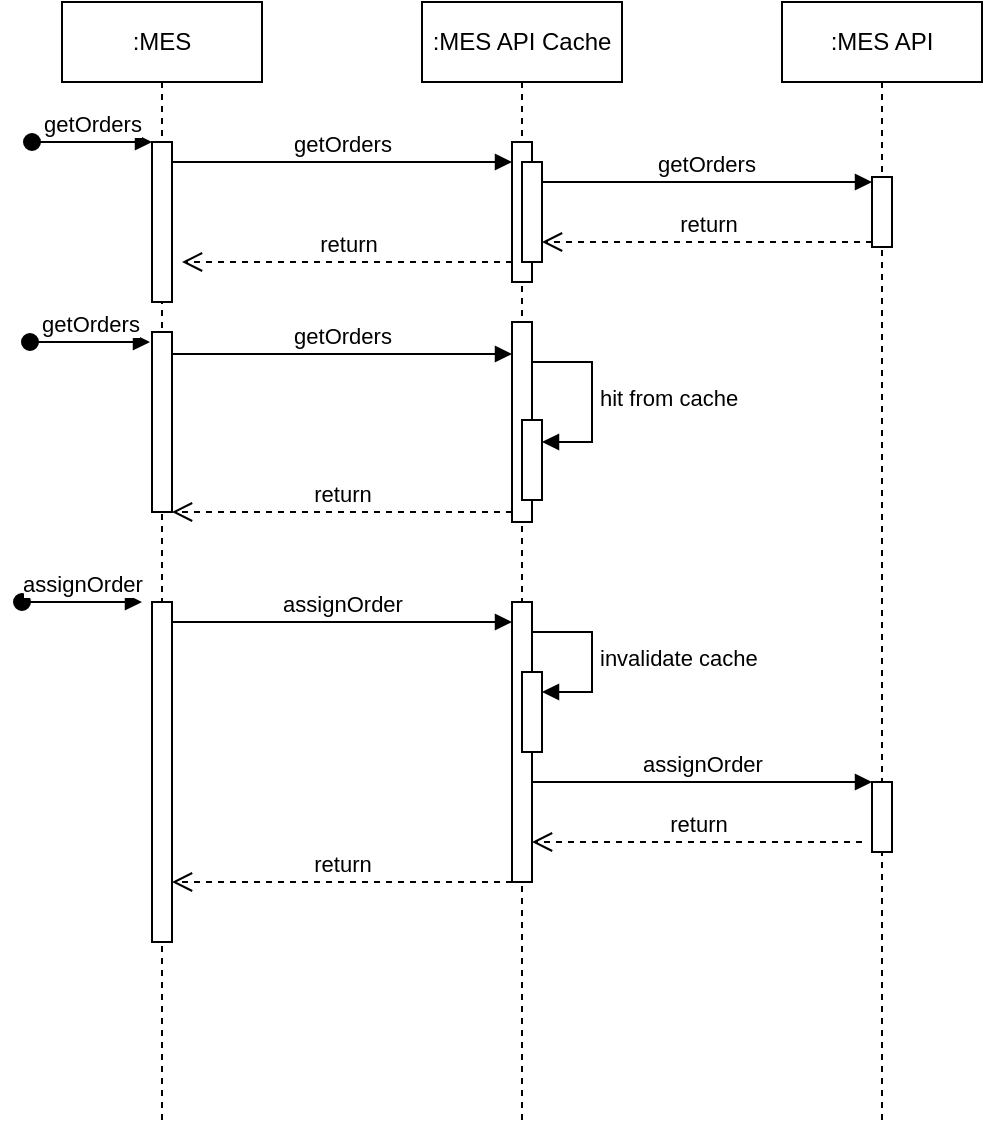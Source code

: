 <mxfile version="26.0.14">
  <diagram name="Page-1" id="2YBvvXClWsGukQMizWep">
    <mxGraphModel dx="1556" dy="897" grid="1" gridSize="10" guides="1" tooltips="1" connect="1" arrows="1" fold="1" page="1" pageScale="1" pageWidth="850" pageHeight="1100" math="0" shadow="0">
      <root>
        <mxCell id="0" />
        <mxCell id="1" parent="0" />
        <mxCell id="aM9ryv3xv72pqoxQDRHE-1" value=":MES" style="shape=umlLifeline;perimeter=lifelinePerimeter;whiteSpace=wrap;html=1;container=0;dropTarget=0;collapsible=0;recursiveResize=0;outlineConnect=0;portConstraint=eastwest;newEdgeStyle={&quot;edgeStyle&quot;:&quot;elbowEdgeStyle&quot;,&quot;elbow&quot;:&quot;vertical&quot;,&quot;curved&quot;:0,&quot;rounded&quot;:0};" parent="1" vertex="1">
          <mxGeometry x="40" y="40" width="100" height="560" as="geometry" />
        </mxCell>
        <mxCell id="aM9ryv3xv72pqoxQDRHE-2" value="" style="html=1;points=[];perimeter=orthogonalPerimeter;outlineConnect=0;targetShapes=umlLifeline;portConstraint=eastwest;newEdgeStyle={&quot;edgeStyle&quot;:&quot;elbowEdgeStyle&quot;,&quot;elbow&quot;:&quot;vertical&quot;,&quot;curved&quot;:0,&quot;rounded&quot;:0};" parent="aM9ryv3xv72pqoxQDRHE-1" vertex="1">
          <mxGeometry x="45" y="165" width="10" height="90" as="geometry" />
        </mxCell>
        <mxCell id="aM9ryv3xv72pqoxQDRHE-3" value="getOrders" style="html=1;verticalAlign=bottom;startArrow=oval;endArrow=block;startSize=8;edgeStyle=elbowEdgeStyle;elbow=vertical;curved=0;rounded=0;" parent="aM9ryv3xv72pqoxQDRHE-1" target="rofGun8dwDUsGT3N0DyA-12" edge="1">
          <mxGeometry relative="1" as="geometry">
            <mxPoint x="-15" y="70" as="sourcePoint" />
          </mxGeometry>
        </mxCell>
        <mxCell id="rofGun8dwDUsGT3N0DyA-12" value="" style="html=1;points=[[0,0,0,0,5],[0,1,0,0,-5],[1,0,0,0,5],[1,1,0,0,-5]];perimeter=orthogonalPerimeter;outlineConnect=0;targetShapes=umlLifeline;portConstraint=eastwest;newEdgeStyle={&quot;curved&quot;:0,&quot;rounded&quot;:0};" vertex="1" parent="aM9ryv3xv72pqoxQDRHE-1">
          <mxGeometry x="45" y="70" width="10" height="80" as="geometry" />
        </mxCell>
        <mxCell id="aM9ryv3xv72pqoxQDRHE-5" value=":MES API Cache" style="shape=umlLifeline;whiteSpace=wrap;html=1;container=0;dropTarget=0;collapsible=0;recursiveResize=0;outlineConnect=0;portConstraint=eastwest;newEdgeStyle={&quot;curved&quot;:0,&quot;rounded&quot;:0};points=[[0,0,0,0,5],[0,1,0,0,-5],[1,0,0,0,5],[1,1,0,0,-5]];perimeter=rectanglePerimeter;targetShapes=umlLifeline;participant=label;" parent="1" vertex="1">
          <mxGeometry x="220" y="40" width="100" height="560" as="geometry" />
        </mxCell>
        <mxCell id="rofGun8dwDUsGT3N0DyA-6" value="" style="html=1;points=[[0,0,0,0,5],[0,1,0,0,-5],[1,0,0,0,5],[1,1,0,0,-5]];perimeter=orthogonalPerimeter;outlineConnect=0;targetShapes=umlLifeline;portConstraint=eastwest;newEdgeStyle={&quot;curved&quot;:0,&quot;rounded&quot;:0};" vertex="1" parent="aM9ryv3xv72pqoxQDRHE-5">
          <mxGeometry x="45" y="160" width="10" height="100" as="geometry" />
        </mxCell>
        <mxCell id="rofGun8dwDUsGT3N0DyA-7" value="" style="html=1;points=[[0,0,0,0,5],[0,1,0,0,-5],[1,0,0,0,5],[1,1,0,0,-5]];perimeter=orthogonalPerimeter;outlineConnect=0;targetShapes=umlLifeline;portConstraint=eastwest;newEdgeStyle={&quot;curved&quot;:0,&quot;rounded&quot;:0};" vertex="1" parent="aM9ryv3xv72pqoxQDRHE-5">
          <mxGeometry x="50" y="209" width="10" height="40" as="geometry" />
        </mxCell>
        <mxCell id="rofGun8dwDUsGT3N0DyA-8" value="hit from cache" style="html=1;align=left;spacingLeft=2;endArrow=block;rounded=0;edgeStyle=orthogonalEdgeStyle;curved=0;rounded=0;" edge="1" target="rofGun8dwDUsGT3N0DyA-7" parent="aM9ryv3xv72pqoxQDRHE-5" source="rofGun8dwDUsGT3N0DyA-6">
          <mxGeometry relative="1" as="geometry">
            <mxPoint x="55" y="100" as="sourcePoint" />
            <Array as="points">
              <mxPoint x="85" y="180" />
              <mxPoint x="85" y="220" />
            </Array>
          </mxGeometry>
        </mxCell>
        <mxCell id="rofGun8dwDUsGT3N0DyA-13" value="" style="html=1;points=[[0,0,0,0,5],[0,1,0,0,-5],[1,0,0,0,5],[1,1,0,0,-5]];perimeter=orthogonalPerimeter;outlineConnect=0;targetShapes=umlLifeline;portConstraint=eastwest;newEdgeStyle={&quot;curved&quot;:0,&quot;rounded&quot;:0};" vertex="1" parent="aM9ryv3xv72pqoxQDRHE-5">
          <mxGeometry x="45" y="70" width="10" height="70" as="geometry" />
        </mxCell>
        <mxCell id="rofGun8dwDUsGT3N0DyA-28" value="" style="html=1;points=[[0,0,0,0,5],[0,1,0,0,-5],[1,0,0,0,5],[1,1,0,0,-5]];perimeter=orthogonalPerimeter;outlineConnect=0;targetShapes=umlLifeline;portConstraint=eastwest;newEdgeStyle={&quot;curved&quot;:0,&quot;rounded&quot;:0};" vertex="1" parent="aM9ryv3xv72pqoxQDRHE-5">
          <mxGeometry x="45" y="300" width="10" height="140" as="geometry" />
        </mxCell>
        <mxCell id="rofGun8dwDUsGT3N0DyA-30" value="" style="html=1;points=[[0,0,0,0,5],[0,1,0,0,-5],[1,0,0,0,5],[1,1,0,0,-5]];perimeter=orthogonalPerimeter;outlineConnect=0;targetShapes=umlLifeline;portConstraint=eastwest;newEdgeStyle={&quot;curved&quot;:0,&quot;rounded&quot;:0};" vertex="1" parent="aM9ryv3xv72pqoxQDRHE-5">
          <mxGeometry x="50" y="335" width="10" height="40" as="geometry" />
        </mxCell>
        <mxCell id="rofGun8dwDUsGT3N0DyA-31" value="invalidate cache" style="html=1;align=left;spacingLeft=2;endArrow=block;rounded=0;edgeStyle=orthogonalEdgeStyle;curved=0;rounded=0;" edge="1" target="rofGun8dwDUsGT3N0DyA-30" parent="aM9ryv3xv72pqoxQDRHE-5">
          <mxGeometry relative="1" as="geometry">
            <mxPoint x="55" y="315" as="sourcePoint" />
            <Array as="points">
              <mxPoint x="85" y="345" />
            </Array>
          </mxGeometry>
        </mxCell>
        <mxCell id="rofGun8dwDUsGT3N0DyA-27" value="" style="html=1;points=[[0,0,0,0,5],[0,1,0,0,-5],[1,0,0,0,5],[1,1,0,0,-5]];perimeter=orthogonalPerimeter;outlineConnect=0;targetShapes=umlLifeline;portConstraint=eastwest;newEdgeStyle={&quot;curved&quot;:0,&quot;rounded&quot;:0};" vertex="1" parent="aM9ryv3xv72pqoxQDRHE-5">
          <mxGeometry x="50" y="80" width="10" height="50" as="geometry" />
        </mxCell>
        <mxCell id="rofGun8dwDUsGT3N0DyA-1" value=":MES API" style="shape=umlLifeline;perimeter=lifelinePerimeter;whiteSpace=wrap;html=1;container=0;dropTarget=0;collapsible=0;recursiveResize=0;outlineConnect=0;portConstraint=eastwest;newEdgeStyle={&quot;edgeStyle&quot;:&quot;elbowEdgeStyle&quot;,&quot;elbow&quot;:&quot;vertical&quot;,&quot;curved&quot;:0,&quot;rounded&quot;:0};" vertex="1" parent="1">
          <mxGeometry x="400" y="40" width="100" height="560" as="geometry" />
        </mxCell>
        <mxCell id="rofGun8dwDUsGT3N0DyA-2" value="" style="html=1;points=[];perimeter=orthogonalPerimeter;outlineConnect=0;targetShapes=umlLifeline;portConstraint=eastwest;newEdgeStyle={&quot;edgeStyle&quot;:&quot;elbowEdgeStyle&quot;,&quot;elbow&quot;:&quot;vertical&quot;,&quot;curved&quot;:0,&quot;rounded&quot;:0};" vertex="1" parent="rofGun8dwDUsGT3N0DyA-1">
          <mxGeometry x="45" y="87.5" width="10" height="35" as="geometry" />
        </mxCell>
        <mxCell id="rofGun8dwDUsGT3N0DyA-32" value="" style="html=1;points=[];perimeter=orthogonalPerimeter;outlineConnect=0;targetShapes=umlLifeline;portConstraint=eastwest;newEdgeStyle={&quot;edgeStyle&quot;:&quot;elbowEdgeStyle&quot;,&quot;elbow&quot;:&quot;vertical&quot;,&quot;curved&quot;:0,&quot;rounded&quot;:0};" vertex="1" parent="rofGun8dwDUsGT3N0DyA-1">
          <mxGeometry x="45" y="390" width="10" height="35" as="geometry" />
        </mxCell>
        <mxCell id="rofGun8dwDUsGT3N0DyA-11" value="return" style="html=1;verticalAlign=bottom;endArrow=open;dashed=1;endSize=8;curved=0;rounded=0;exitX=0;exitY=1;exitDx=0;exitDy=-5;exitPerimeter=0;" edge="1" parent="1" source="rofGun8dwDUsGT3N0DyA-6" target="aM9ryv3xv72pqoxQDRHE-2">
          <mxGeometry relative="1" as="geometry">
            <mxPoint x="210" y="220" as="sourcePoint" />
            <mxPoint x="130" y="220" as="targetPoint" />
          </mxGeometry>
        </mxCell>
        <mxCell id="rofGun8dwDUsGT3N0DyA-14" value="getOrders" style="html=1;verticalAlign=bottom;endArrow=block;curved=0;rounded=0;" edge="1" parent="1">
          <mxGeometry width="80" relative="1" as="geometry">
            <mxPoint x="95" y="120" as="sourcePoint" />
            <mxPoint x="265" y="120" as="targetPoint" />
          </mxGeometry>
        </mxCell>
        <mxCell id="rofGun8dwDUsGT3N0DyA-15" value="return" style="html=1;verticalAlign=bottom;endArrow=open;dashed=1;endSize=8;curved=0;rounded=0;" edge="1" parent="1">
          <mxGeometry relative="1" as="geometry">
            <mxPoint x="265" y="170" as="sourcePoint" />
            <mxPoint x="100" y="170" as="targetPoint" />
          </mxGeometry>
        </mxCell>
        <mxCell id="rofGun8dwDUsGT3N0DyA-18" value="getOrders" style="html=1;verticalAlign=bottom;endArrow=block;curved=0;rounded=0;exitX=1.5;exitY=0.286;exitDx=0;exitDy=0;exitPerimeter=0;" edge="1" parent="1" source="rofGun8dwDUsGT3N0DyA-13">
          <mxGeometry width="80" relative="1" as="geometry">
            <mxPoint x="280" y="130" as="sourcePoint" />
            <mxPoint x="445" y="130" as="targetPoint" />
          </mxGeometry>
        </mxCell>
        <mxCell id="rofGun8dwDUsGT3N0DyA-19" value="return" style="html=1;verticalAlign=bottom;endArrow=open;dashed=1;endSize=8;curved=0;rounded=0;" edge="1" parent="1">
          <mxGeometry relative="1" as="geometry">
            <mxPoint x="445" y="160" as="sourcePoint" />
            <mxPoint x="280" y="160" as="targetPoint" />
          </mxGeometry>
        </mxCell>
        <mxCell id="rofGun8dwDUsGT3N0DyA-22" value="getOrders" style="html=1;verticalAlign=bottom;startArrow=oval;endArrow=block;startSize=8;edgeStyle=elbowEdgeStyle;elbow=vertical;curved=0;rounded=0;" edge="1" parent="1">
          <mxGeometry relative="1" as="geometry">
            <mxPoint x="24" y="210" as="sourcePoint" />
            <mxPoint x="84" y="210" as="targetPoint" />
          </mxGeometry>
        </mxCell>
        <mxCell id="rofGun8dwDUsGT3N0DyA-23" value="getOrders" style="html=1;verticalAlign=bottom;endArrow=block;curved=0;rounded=0;" edge="1" parent="1">
          <mxGeometry width="80" relative="1" as="geometry">
            <mxPoint x="95" y="216" as="sourcePoint" />
            <mxPoint x="265" y="216" as="targetPoint" />
          </mxGeometry>
        </mxCell>
        <mxCell id="rofGun8dwDUsGT3N0DyA-25" value="assignOrder" style="html=1;verticalAlign=bottom;startArrow=oval;endArrow=block;startSize=8;edgeStyle=elbowEdgeStyle;elbow=vertical;curved=0;rounded=0;" edge="1" parent="1">
          <mxGeometry relative="1" as="geometry">
            <mxPoint x="20" y="340" as="sourcePoint" />
            <mxPoint x="80" y="340" as="targetPoint" />
          </mxGeometry>
        </mxCell>
        <mxCell id="rofGun8dwDUsGT3N0DyA-26" value="" style="html=1;points=[];perimeter=orthogonalPerimeter;outlineConnect=0;targetShapes=umlLifeline;portConstraint=eastwest;newEdgeStyle={&quot;edgeStyle&quot;:&quot;elbowEdgeStyle&quot;,&quot;elbow&quot;:&quot;vertical&quot;,&quot;curved&quot;:0,&quot;rounded&quot;:0};" vertex="1" parent="1">
          <mxGeometry x="85" y="340" width="10" height="170" as="geometry" />
        </mxCell>
        <mxCell id="rofGun8dwDUsGT3N0DyA-29" value="assignOrder" style="html=1;verticalAlign=bottom;endArrow=block;curved=0;rounded=0;" edge="1" parent="1">
          <mxGeometry width="80" relative="1" as="geometry">
            <mxPoint x="95" y="350" as="sourcePoint" />
            <mxPoint x="265" y="350" as="targetPoint" />
          </mxGeometry>
        </mxCell>
        <mxCell id="rofGun8dwDUsGT3N0DyA-33" value="assignOrder" style="html=1;verticalAlign=bottom;endArrow=block;curved=0;rounded=0;" edge="1" parent="1">
          <mxGeometry width="80" relative="1" as="geometry">
            <mxPoint x="275" y="430" as="sourcePoint" />
            <mxPoint x="445" y="430" as="targetPoint" />
          </mxGeometry>
        </mxCell>
        <mxCell id="rofGun8dwDUsGT3N0DyA-34" value="return" style="html=1;verticalAlign=bottom;endArrow=open;dashed=1;endSize=8;curved=0;rounded=0;" edge="1" parent="1">
          <mxGeometry relative="1" as="geometry">
            <mxPoint x="440" y="460" as="sourcePoint" />
            <mxPoint x="275" y="460" as="targetPoint" />
          </mxGeometry>
        </mxCell>
        <mxCell id="rofGun8dwDUsGT3N0DyA-35" value="return" style="html=1;verticalAlign=bottom;endArrow=open;dashed=1;endSize=8;curved=0;rounded=0;exitX=0;exitY=1;exitDx=0;exitDy=-5;exitPerimeter=0;" edge="1" parent="1">
          <mxGeometry relative="1" as="geometry">
            <mxPoint x="265" y="480" as="sourcePoint" />
            <mxPoint x="95" y="480" as="targetPoint" />
          </mxGeometry>
        </mxCell>
      </root>
    </mxGraphModel>
  </diagram>
</mxfile>
